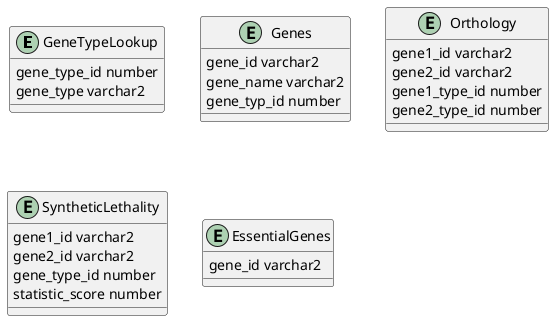 @startuml
entity GeneTypeLookup {
    gene_type_id number
    gene_type varchar2
}

entity Genes {
    gene_id varchar2
    gene_name varchar2
    gene_typ_id number
}

entity Orthology {
    gene1_id varchar2
    gene2_id varchar2
    gene1_type_id number
    gene2_type_id number
}

entity SyntheticLethality {
    gene1_id varchar2
    gene2_id varchar2
    gene_type_id number
    statistic_score number
}

entity EssentialGenes {
    gene_id varchar2
}


@enduml